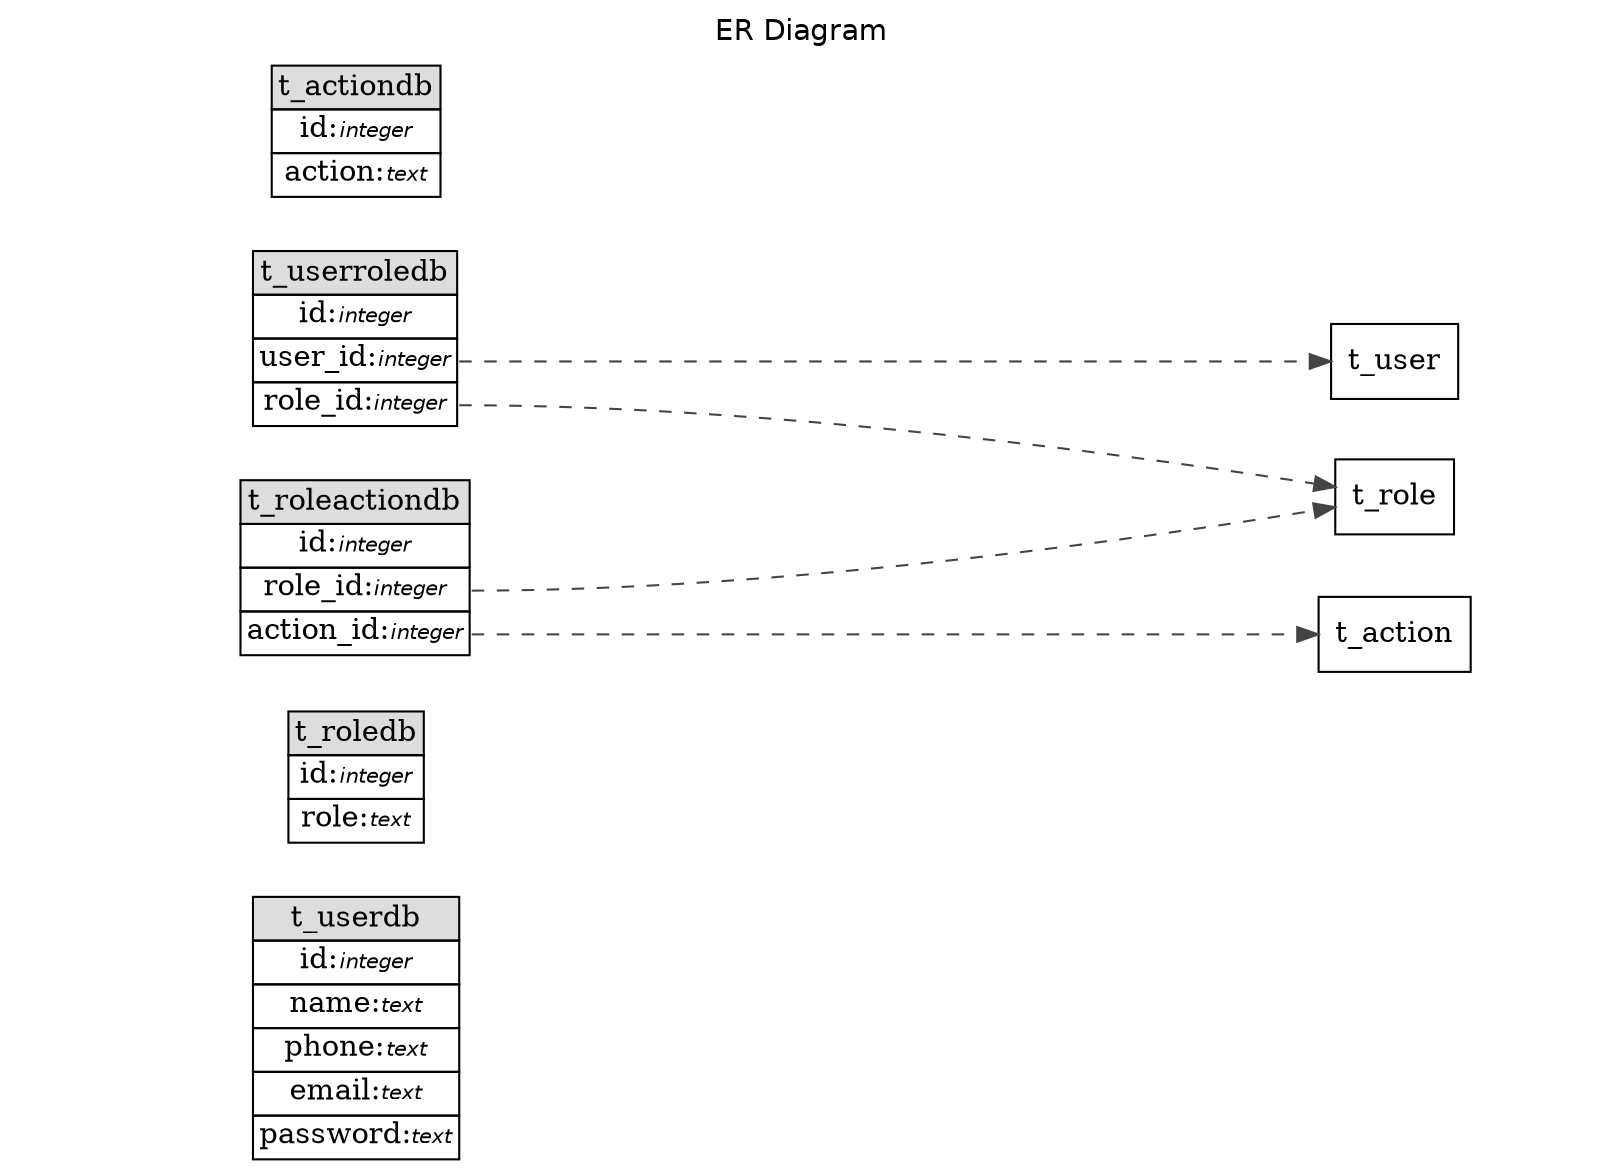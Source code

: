 digraph "Database Structure" {
		label = "ER Diagram";
		labelloc = t;
		compound = true;
		node [ shape = record ];
		fontname = "Helvetica";
		ranksep = 1.25;
		ratio = 0.7;
		rankdir = LR;
		
		subgraph "table_t_userdb" {
			node [ shape = "plaintext" ]
			"t_userdb" [ label=<
				<TABLE BORDER="0" CELLSPACING="0" CELLBORDER="1">
				<TR><TD COLSPAN="3" BGCOLOR="#DDDDDD">t_userdb</TD></TR>
				
				<TR><TD COLSPAN="3" PORT="id">id:<FONT FACE="Helvetica-Oblique" POINT-SIZE="10">integer</FONT></TD></TR>
	
				<TR><TD COLSPAN="3" PORT="name">name:<FONT FACE="Helvetica-Oblique" POINT-SIZE="10">text</FONT></TD></TR>
	
				<TR><TD COLSPAN="3" PORT="phone">phone:<FONT FACE="Helvetica-Oblique" POINT-SIZE="10">text</FONT></TD></TR>
	
				<TR><TD COLSPAN="3" PORT="email">email:<FONT FACE="Helvetica-Oblique" POINT-SIZE="10">text</FONT></TD></TR>
	
				<TR><TD COLSPAN="3" PORT="password">password:<FONT FACE="Helvetica-Oblique" POINT-SIZE="10">text</FONT></TD></TR>
	
				</TABLE>>
	 
			]
		}
			
		subgraph "table_t_roledb" {
			node [ shape = "plaintext" ]
			"t_roledb" [ label=<
				<TABLE BORDER="0" CELLSPACING="0" CELLBORDER="1">
				<TR><TD COLSPAN="3" BGCOLOR="#DDDDDD">t_roledb</TD></TR>
				
				<TR><TD COLSPAN="3" PORT="id">id:<FONT FACE="Helvetica-Oblique" POINT-SIZE="10">integer</FONT></TD></TR>
	
				<TR><TD COLSPAN="3" PORT="role">role:<FONT FACE="Helvetica-Oblique" POINT-SIZE="10">text</FONT></TD></TR>
	
				</TABLE>>
	 
			]
		}
			
		subgraph "table_t_userroledb" {
			node [ shape = "plaintext" ]
			"t_userroledb" [ label=<
				<TABLE BORDER="0" CELLSPACING="0" CELLBORDER="1">
				<TR><TD COLSPAN="3" BGCOLOR="#DDDDDD">t_userroledb</TD></TR>
				
				<TR><TD COLSPAN="3" PORT="id">id:<FONT FACE="Helvetica-Oblique" POINT-SIZE="10">integer</FONT></TD></TR>
	
				<TR><TD COLSPAN="3" PORT="user_id">user_id:<FONT FACE="Helvetica-Oblique" POINT-SIZE="10">integer</FONT></TD></TR>
	
				<TR><TD COLSPAN="3" PORT="role_id">role_id:<FONT FACE="Helvetica-Oblique" POINT-SIZE="10">integer</FONT></TD></TR>
	
				</TABLE>>
	 
			]
		}
			
		subgraph "table_t_actiondb" {
			node [ shape = "plaintext" ]
			"t_actiondb" [ label=<
				<TABLE BORDER="0" CELLSPACING="0" CELLBORDER="1">
				<TR><TD COLSPAN="3" BGCOLOR="#DDDDDD">t_actiondb</TD></TR>
				
				<TR><TD COLSPAN="3" PORT="id">id:<FONT FACE="Helvetica-Oblique" POINT-SIZE="10">integer</FONT></TD></TR>
	
				<TR><TD COLSPAN="3" PORT="action">action:<FONT FACE="Helvetica-Oblique" POINT-SIZE="10">text</FONT></TD></TR>
	
				</TABLE>>
	 
			]
		}
			
		subgraph "table_t_roleactiondb" {
			node [ shape = "plaintext" ]
			"t_roleactiondb" [ label=<
				<TABLE BORDER="0" CELLSPACING="0" CELLBORDER="1">
				<TR><TD COLSPAN="3" BGCOLOR="#DDDDDD">t_roleactiondb</TD></TR>
				
				<TR><TD COLSPAN="3" PORT="id">id:<FONT FACE="Helvetica-Oblique" POINT-SIZE="10">integer</FONT></TD></TR>
	
				<TR><TD COLSPAN="3" PORT="role_id">role_id:<FONT FACE="Helvetica-Oblique" POINT-SIZE="10">integer</FONT></TD></TR>
	
				<TR><TD COLSPAN="3" PORT="action_id">action_id:<FONT FACE="Helvetica-Oblique" POINT-SIZE="10">integer</FONT></TD></TR>
	
				</TABLE>>
	 
			]
		}
			
		edge [ arrowtail=normal, style=dashed, color="#444444" ]
	
		
		t_userroledb:user_id -> t_user:id
	
		t_userroledb:role_id -> t_role:id
	
		t_roleactiondb:role_id -> t_role:id
	
		t_roleactiondb:action_id -> t_action:id
	
	}